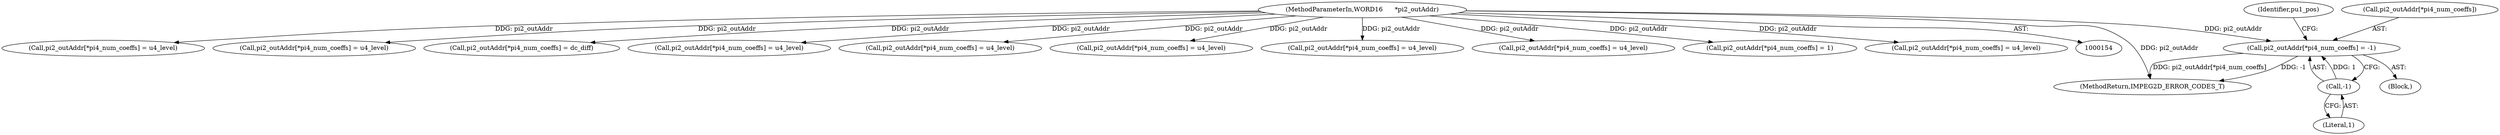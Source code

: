 digraph "0_Android_227c1f829127405e21dab1664393050c652ef71e@array" {
"1000349" [label="(Call,pi2_outAddr[*pi4_num_coeffs] = -1)"];
"1000354" [label="(Call,-1)"];
"1000156" [label="(MethodParameterIn,WORD16      *pi2_outAddr)"];
"1001092" [label="(MethodReturn,IMPEG2D_ERROR_CODES_T)"];
"1000978" [label="(Call,pi2_outAddr[*pi4_num_coeffs] = u4_level)"];
"1000721" [label="(Call,pi2_outAddr[*pi4_num_coeffs] = u4_level)"];
"1000305" [label="(Call,pi2_outAddr[*pi4_num_coeffs] = dc_diff)"];
"1000592" [label="(Call,pi2_outAddr[*pi4_num_coeffs] = u4_level)"];
"1000366" [label="(Identifier,pu1_pos)"];
"1000350" [label="(Call,pi2_outAddr[*pi4_num_coeffs])"];
"1000355" [label="(Literal,1)"];
"1000348" [label="(Block,)"];
"1000482" [label="(Call,pi2_outAddr[*pi4_num_coeffs] = u4_level)"];
"1000822" [label="(Call,pi2_outAddr[*pi4_num_coeffs] = u4_level)"];
"1000919" [label="(Call,pi2_outAddr[*pi4_num_coeffs] = u4_level)"];
"1000156" [label="(MethodParameterIn,WORD16      *pi2_outAddr)"];
"1001048" [label="(Call,pi2_outAddr[*pi4_num_coeffs] = u4_level)"];
"1000349" [label="(Call,pi2_outAddr[*pi4_num_coeffs] = -1)"];
"1000358" [label="(Call,pi2_outAddr[*pi4_num_coeffs] = 1)"];
"1000651" [label="(Call,pi2_outAddr[*pi4_num_coeffs] = u4_level)"];
"1000354" [label="(Call,-1)"];
"1000349" -> "1000348"  [label="AST: "];
"1000349" -> "1000354"  [label="CFG: "];
"1000350" -> "1000349"  [label="AST: "];
"1000354" -> "1000349"  [label="AST: "];
"1000366" -> "1000349"  [label="CFG: "];
"1000349" -> "1001092"  [label="DDG: pi2_outAddr[*pi4_num_coeffs]"];
"1000349" -> "1001092"  [label="DDG: -1"];
"1000354" -> "1000349"  [label="DDG: 1"];
"1000156" -> "1000349"  [label="DDG: pi2_outAddr"];
"1000354" -> "1000355"  [label="CFG: "];
"1000355" -> "1000354"  [label="AST: "];
"1000156" -> "1000154"  [label="AST: "];
"1000156" -> "1001092"  [label="DDG: pi2_outAddr"];
"1000156" -> "1000305"  [label="DDG: pi2_outAddr"];
"1000156" -> "1000358"  [label="DDG: pi2_outAddr"];
"1000156" -> "1000482"  [label="DDG: pi2_outAddr"];
"1000156" -> "1000592"  [label="DDG: pi2_outAddr"];
"1000156" -> "1000651"  [label="DDG: pi2_outAddr"];
"1000156" -> "1000721"  [label="DDG: pi2_outAddr"];
"1000156" -> "1000822"  [label="DDG: pi2_outAddr"];
"1000156" -> "1000919"  [label="DDG: pi2_outAddr"];
"1000156" -> "1000978"  [label="DDG: pi2_outAddr"];
"1000156" -> "1001048"  [label="DDG: pi2_outAddr"];
}
